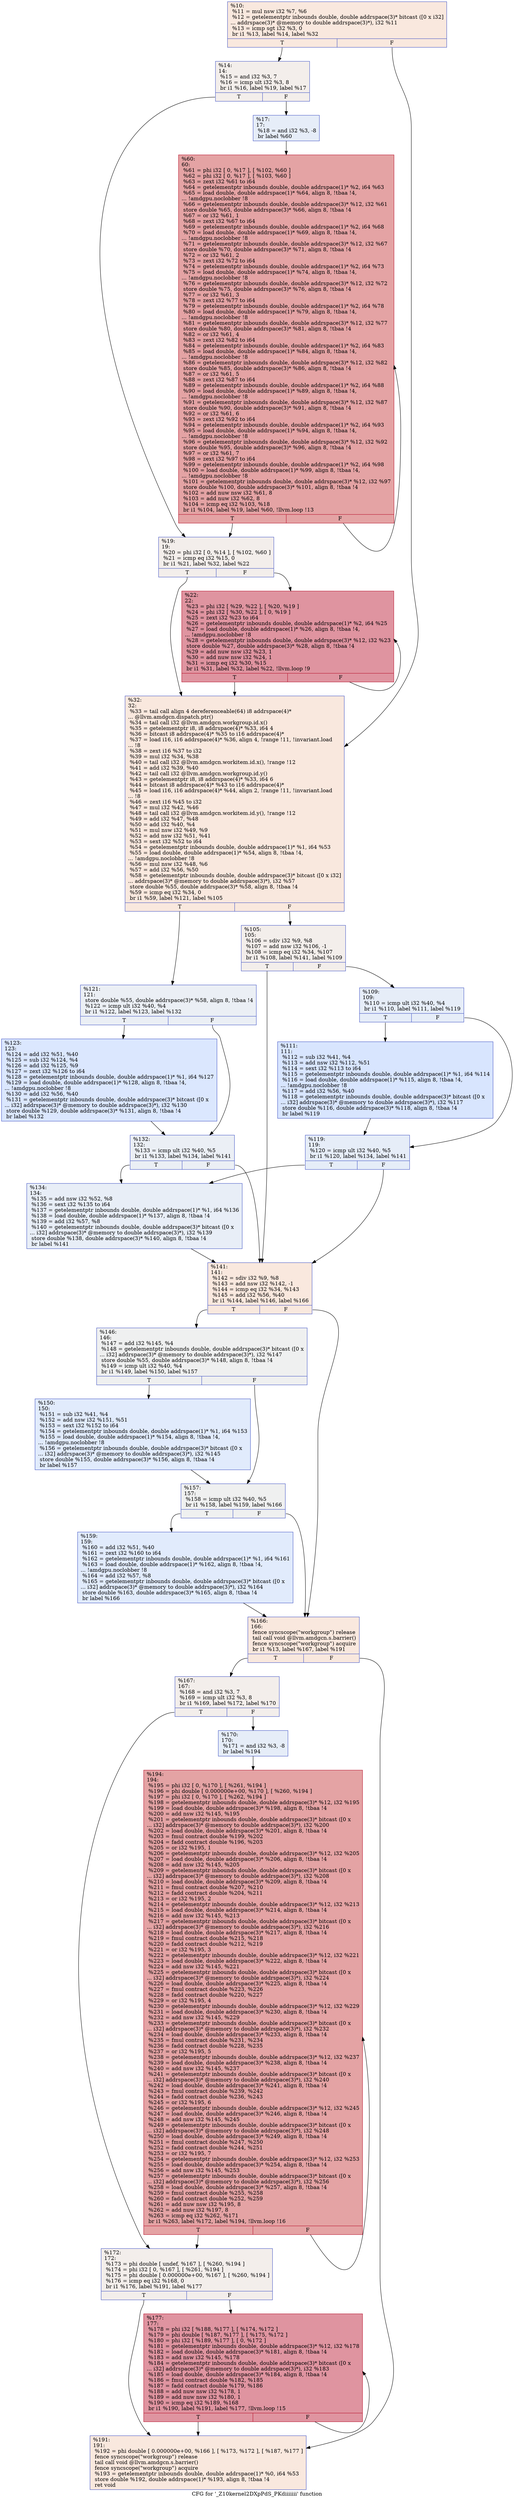 digraph "CFG for '_Z10kernel2DXpPdS_PKdiiiiiii' function" {
	label="CFG for '_Z10kernel2DXpPdS_PKdiiiiiii' function";

	Node0x5fc5570 [shape=record,color="#3d50c3ff", style=filled, fillcolor="#f2cab570",label="{%10:\l  %11 = mul nsw i32 %7, %6\l  %12 = getelementptr inbounds double, double addrspace(3)* bitcast ([0 x i32]\l... addrspace(3)* @memory to double addrspace(3)*), i32 %11\l  %13 = icmp sgt i32 %3, 0\l  br i1 %13, label %14, label %32\l|{<s0>T|<s1>F}}"];
	Node0x5fc5570:s0 -> Node0x5fc5410;
	Node0x5fc5570:s1 -> Node0x5fc6760;
	Node0x5fc5410 [shape=record,color="#3d50c3ff", style=filled, fillcolor="#e5d8d170",label="{%14:\l14:                                               \l  %15 = and i32 %3, 7\l  %16 = icmp ult i32 %3, 8\l  br i1 %16, label %19, label %17\l|{<s0>T|<s1>F}}"];
	Node0x5fc5410:s0 -> Node0x5fc5210;
	Node0x5fc5410:s1 -> Node0x5fc6af0;
	Node0x5fc6af0 [shape=record,color="#3d50c3ff", style=filled, fillcolor="#c7d7f070",label="{%17:\l17:                                               \l  %18 = and i32 %3, -8\l  br label %60\l}"];
	Node0x5fc6af0 -> Node0x5fc6cb0;
	Node0x5fc5210 [shape=record,color="#3d50c3ff", style=filled, fillcolor="#e5d8d170",label="{%19:\l19:                                               \l  %20 = phi i32 [ 0, %14 ], [ %102, %60 ]\l  %21 = icmp eq i32 %15, 0\l  br i1 %21, label %32, label %22\l|{<s0>T|<s1>F}}"];
	Node0x5fc5210:s0 -> Node0x5fc6760;
	Node0x5fc5210:s1 -> Node0x5fc6ee0;
	Node0x5fc6ee0 [shape=record,color="#b70d28ff", style=filled, fillcolor="#b70d2870",label="{%22:\l22:                                               \l  %23 = phi i32 [ %29, %22 ], [ %20, %19 ]\l  %24 = phi i32 [ %30, %22 ], [ 0, %19 ]\l  %25 = zext i32 %23 to i64\l  %26 = getelementptr inbounds double, double addrspace(1)* %2, i64 %25\l  %27 = load double, double addrspace(1)* %26, align 8, !tbaa !4,\l... !amdgpu.noclobber !8\l  %28 = getelementptr inbounds double, double addrspace(3)* %12, i32 %23\l  store double %27, double addrspace(3)* %28, align 8, !tbaa !4\l  %29 = add nuw nsw i32 %23, 1\l  %30 = add nuw nsw i32 %24, 1\l  %31 = icmp eq i32 %30, %15\l  br i1 %31, label %32, label %22, !llvm.loop !9\l|{<s0>T|<s1>F}}"];
	Node0x5fc6ee0:s0 -> Node0x5fc6760;
	Node0x5fc6ee0:s1 -> Node0x5fc6ee0;
	Node0x5fc6760 [shape=record,color="#3d50c3ff", style=filled, fillcolor="#f2cab570",label="{%32:\l32:                                               \l  %33 = tail call align 4 dereferenceable(64) i8 addrspace(4)*\l... @llvm.amdgcn.dispatch.ptr()\l  %34 = tail call i32 @llvm.amdgcn.workgroup.id.x()\l  %35 = getelementptr i8, i8 addrspace(4)* %33, i64 4\l  %36 = bitcast i8 addrspace(4)* %35 to i16 addrspace(4)*\l  %37 = load i16, i16 addrspace(4)* %36, align 4, !range !11, !invariant.load\l... !8\l  %38 = zext i16 %37 to i32\l  %39 = mul i32 %34, %38\l  %40 = tail call i32 @llvm.amdgcn.workitem.id.x(), !range !12\l  %41 = add i32 %39, %40\l  %42 = tail call i32 @llvm.amdgcn.workgroup.id.y()\l  %43 = getelementptr i8, i8 addrspace(4)* %33, i64 6\l  %44 = bitcast i8 addrspace(4)* %43 to i16 addrspace(4)*\l  %45 = load i16, i16 addrspace(4)* %44, align 2, !range !11, !invariant.load\l... !8\l  %46 = zext i16 %45 to i32\l  %47 = mul i32 %42, %46\l  %48 = tail call i32 @llvm.amdgcn.workitem.id.y(), !range !12\l  %49 = add i32 %47, %48\l  %50 = add i32 %40, %4\l  %51 = mul nsw i32 %49, %9\l  %52 = add nsw i32 %51, %41\l  %53 = sext i32 %52 to i64\l  %54 = getelementptr inbounds double, double addrspace(1)* %1, i64 %53\l  %55 = load double, double addrspace(1)* %54, align 8, !tbaa !4,\l... !amdgpu.noclobber !8\l  %56 = mul nsw i32 %48, %6\l  %57 = add i32 %56, %50\l  %58 = getelementptr inbounds double, double addrspace(3)* bitcast ([0 x i32]\l... addrspace(3)* @memory to double addrspace(3)*), i32 %57\l  store double %55, double addrspace(3)* %58, align 8, !tbaa !4\l  %59 = icmp eq i32 %34, 0\l  br i1 %59, label %121, label %105\l|{<s0>T|<s1>F}}"];
	Node0x5fc6760:s0 -> Node0x5fcb890;
	Node0x5fc6760:s1 -> Node0x5fcb920;
	Node0x5fc6cb0 [shape=record,color="#b70d28ff", style=filled, fillcolor="#c32e3170",label="{%60:\l60:                                               \l  %61 = phi i32 [ 0, %17 ], [ %102, %60 ]\l  %62 = phi i32 [ 0, %17 ], [ %103, %60 ]\l  %63 = zext i32 %61 to i64\l  %64 = getelementptr inbounds double, double addrspace(1)* %2, i64 %63\l  %65 = load double, double addrspace(1)* %64, align 8, !tbaa !4,\l... !amdgpu.noclobber !8\l  %66 = getelementptr inbounds double, double addrspace(3)* %12, i32 %61\l  store double %65, double addrspace(3)* %66, align 8, !tbaa !4\l  %67 = or i32 %61, 1\l  %68 = zext i32 %67 to i64\l  %69 = getelementptr inbounds double, double addrspace(1)* %2, i64 %68\l  %70 = load double, double addrspace(1)* %69, align 8, !tbaa !4,\l... !amdgpu.noclobber !8\l  %71 = getelementptr inbounds double, double addrspace(3)* %12, i32 %67\l  store double %70, double addrspace(3)* %71, align 8, !tbaa !4\l  %72 = or i32 %61, 2\l  %73 = zext i32 %72 to i64\l  %74 = getelementptr inbounds double, double addrspace(1)* %2, i64 %73\l  %75 = load double, double addrspace(1)* %74, align 8, !tbaa !4,\l... !amdgpu.noclobber !8\l  %76 = getelementptr inbounds double, double addrspace(3)* %12, i32 %72\l  store double %75, double addrspace(3)* %76, align 8, !tbaa !4\l  %77 = or i32 %61, 3\l  %78 = zext i32 %77 to i64\l  %79 = getelementptr inbounds double, double addrspace(1)* %2, i64 %78\l  %80 = load double, double addrspace(1)* %79, align 8, !tbaa !4,\l... !amdgpu.noclobber !8\l  %81 = getelementptr inbounds double, double addrspace(3)* %12, i32 %77\l  store double %80, double addrspace(3)* %81, align 8, !tbaa !4\l  %82 = or i32 %61, 4\l  %83 = zext i32 %82 to i64\l  %84 = getelementptr inbounds double, double addrspace(1)* %2, i64 %83\l  %85 = load double, double addrspace(1)* %84, align 8, !tbaa !4,\l... !amdgpu.noclobber !8\l  %86 = getelementptr inbounds double, double addrspace(3)* %12, i32 %82\l  store double %85, double addrspace(3)* %86, align 8, !tbaa !4\l  %87 = or i32 %61, 5\l  %88 = zext i32 %87 to i64\l  %89 = getelementptr inbounds double, double addrspace(1)* %2, i64 %88\l  %90 = load double, double addrspace(1)* %89, align 8, !tbaa !4,\l... !amdgpu.noclobber !8\l  %91 = getelementptr inbounds double, double addrspace(3)* %12, i32 %87\l  store double %90, double addrspace(3)* %91, align 8, !tbaa !4\l  %92 = or i32 %61, 6\l  %93 = zext i32 %92 to i64\l  %94 = getelementptr inbounds double, double addrspace(1)* %2, i64 %93\l  %95 = load double, double addrspace(1)* %94, align 8, !tbaa !4,\l... !amdgpu.noclobber !8\l  %96 = getelementptr inbounds double, double addrspace(3)* %12, i32 %92\l  store double %95, double addrspace(3)* %96, align 8, !tbaa !4\l  %97 = or i32 %61, 7\l  %98 = zext i32 %97 to i64\l  %99 = getelementptr inbounds double, double addrspace(1)* %2, i64 %98\l  %100 = load double, double addrspace(1)* %99, align 8, !tbaa !4,\l... !amdgpu.noclobber !8\l  %101 = getelementptr inbounds double, double addrspace(3)* %12, i32 %97\l  store double %100, double addrspace(3)* %101, align 8, !tbaa !4\l  %102 = add nuw nsw i32 %61, 8\l  %103 = add nuw i32 %62, 8\l  %104 = icmp eq i32 %103, %18\l  br i1 %104, label %19, label %60, !llvm.loop !13\l|{<s0>T|<s1>F}}"];
	Node0x5fc6cb0:s0 -> Node0x5fc5210;
	Node0x5fc6cb0:s1 -> Node0x5fc6cb0;
	Node0x5fcb920 [shape=record,color="#3d50c3ff", style=filled, fillcolor="#e5d8d170",label="{%105:\l105:                                              \l  %106 = sdiv i32 %9, %8\l  %107 = add nsw i32 %106, -1\l  %108 = icmp eq i32 %34, %107\l  br i1 %108, label %141, label %109\l|{<s0>T|<s1>F}}"];
	Node0x5fcb920:s0 -> Node0x5fcdef0;
	Node0x5fcb920:s1 -> Node0x5fcdf40;
	Node0x5fcdf40 [shape=record,color="#3d50c3ff", style=filled, fillcolor="#c7d7f070",label="{%109:\l109:                                              \l  %110 = icmp ult i32 %40, %4\l  br i1 %110, label %111, label %119\l|{<s0>T|<s1>F}}"];
	Node0x5fcdf40:s0 -> Node0x5fce110;
	Node0x5fcdf40:s1 -> Node0x5fce160;
	Node0x5fce110 [shape=record,color="#3d50c3ff", style=filled, fillcolor="#a7c5fe70",label="{%111:\l111:                                              \l  %112 = sub i32 %41, %4\l  %113 = add nsw i32 %112, %51\l  %114 = sext i32 %113 to i64\l  %115 = getelementptr inbounds double, double addrspace(1)* %1, i64 %114\l  %116 = load double, double addrspace(1)* %115, align 8, !tbaa !4,\l... !amdgpu.noclobber !8\l  %117 = add i32 %56, %40\l  %118 = getelementptr inbounds double, double addrspace(3)* bitcast ([0 x\l... i32] addrspace(3)* @memory to double addrspace(3)*), i32 %117\l  store double %116, double addrspace(3)* %118, align 8, !tbaa !4\l  br label %119\l}"];
	Node0x5fce110 -> Node0x5fce160;
	Node0x5fce160 [shape=record,color="#3d50c3ff", style=filled, fillcolor="#c7d7f070",label="{%119:\l119:                                              \l  %120 = icmp ult i32 %40, %5\l  br i1 %120, label %134, label %141\l|{<s0>T|<s1>F}}"];
	Node0x5fce160:s0 -> Node0x5fce800;
	Node0x5fce160:s1 -> Node0x5fcdef0;
	Node0x5fcb890 [shape=record,color="#3d50c3ff", style=filled, fillcolor="#d1dae970",label="{%121:\l121:                                              \l  store double %55, double addrspace(3)* %58, align 8, !tbaa !4\l  %122 = icmp ult i32 %40, %4\l  br i1 %122, label %123, label %132\l|{<s0>T|<s1>F}}"];
	Node0x5fcb890:s0 -> Node0x5fcea20;
	Node0x5fcb890:s1 -> Node0x5fcea70;
	Node0x5fcea20 [shape=record,color="#3d50c3ff", style=filled, fillcolor="#aec9fc70",label="{%123:\l123:                                              \l  %124 = add i32 %51, %40\l  %125 = sub i32 %124, %4\l  %126 = add i32 %125, %9\l  %127 = zext i32 %126 to i64\l  %128 = getelementptr inbounds double, double addrspace(1)* %1, i64 %127\l  %129 = load double, double addrspace(1)* %128, align 8, !tbaa !4,\l... !amdgpu.noclobber !8\l  %130 = add i32 %56, %40\l  %131 = getelementptr inbounds double, double addrspace(3)* bitcast ([0 x\l... i32] addrspace(3)* @memory to double addrspace(3)*), i32 %130\l  store double %129, double addrspace(3)* %131, align 8, !tbaa !4\l  br label %132\l}"];
	Node0x5fcea20 -> Node0x5fcea70;
	Node0x5fcea70 [shape=record,color="#3d50c3ff", style=filled, fillcolor="#d1dae970",label="{%132:\l132:                                              \l  %133 = icmp ult i32 %40, %5\l  br i1 %133, label %134, label %141\l|{<s0>T|<s1>F}}"];
	Node0x5fcea70:s0 -> Node0x5fce800;
	Node0x5fcea70:s1 -> Node0x5fcdef0;
	Node0x5fce800 [shape=record,color="#3d50c3ff", style=filled, fillcolor="#cbd8ee70",label="{%134:\l134:                                              \l  %135 = add nsw i32 %52, %8\l  %136 = sext i32 %135 to i64\l  %137 = getelementptr inbounds double, double addrspace(1)* %1, i64 %136\l  %138 = load double, double addrspace(1)* %137, align 8, !tbaa !4\l  %139 = add i32 %57, %8\l  %140 = getelementptr inbounds double, double addrspace(3)* bitcast ([0 x\l... i32] addrspace(3)* @memory to double addrspace(3)*), i32 %139\l  store double %138, double addrspace(3)* %140, align 8, !tbaa !4\l  br label %141\l}"];
	Node0x5fce800 -> Node0x5fcdef0;
	Node0x5fcdef0 [shape=record,color="#3d50c3ff", style=filled, fillcolor="#f2cab570",label="{%141:\l141:                                              \l  %142 = sdiv i32 %9, %8\l  %143 = add nsw i32 %142, -1\l  %144 = icmp eq i32 %34, %143\l  %145 = add i32 %56, %40\l  br i1 %144, label %146, label %166\l|{<s0>T|<s1>F}}"];
	Node0x5fcdef0:s0 -> Node0x5fcfd00;
	Node0x5fcdef0:s1 -> Node0x5fcfd50;
	Node0x5fcfd00 [shape=record,color="#3d50c3ff", style=filled, fillcolor="#dbdcde70",label="{%146:\l146:                                              \l  %147 = add i32 %145, %4\l  %148 = getelementptr inbounds double, double addrspace(3)* bitcast ([0 x\l... i32] addrspace(3)* @memory to double addrspace(3)*), i32 %147\l  store double %55, double addrspace(3)* %148, align 8, !tbaa !4\l  %149 = icmp ult i32 %40, %4\l  br i1 %149, label %150, label %157\l|{<s0>T|<s1>F}}"];
	Node0x5fcfd00:s0 -> Node0x5fd00a0;
	Node0x5fcfd00:s1 -> Node0x5fd00f0;
	Node0x5fd00a0 [shape=record,color="#3d50c3ff", style=filled, fillcolor="#bbd1f870",label="{%150:\l150:                                              \l  %151 = sub i32 %41, %4\l  %152 = add nsw i32 %151, %51\l  %153 = sext i32 %152 to i64\l  %154 = getelementptr inbounds double, double addrspace(1)* %1, i64 %153\l  %155 = load double, double addrspace(1)* %154, align 8, !tbaa !4,\l... !amdgpu.noclobber !8\l  %156 = getelementptr inbounds double, double addrspace(3)* bitcast ([0 x\l... i32] addrspace(3)* @memory to double addrspace(3)*), i32 %145\l  store double %155, double addrspace(3)* %156, align 8, !tbaa !4\l  br label %157\l}"];
	Node0x5fd00a0 -> Node0x5fd00f0;
	Node0x5fd00f0 [shape=record,color="#3d50c3ff", style=filled, fillcolor="#dbdcde70",label="{%157:\l157:                                              \l  %158 = icmp ult i32 %40, %5\l  br i1 %158, label %159, label %166\l|{<s0>T|<s1>F}}"];
	Node0x5fd00f0:s0 -> Node0x5fd06c0;
	Node0x5fd00f0:s1 -> Node0x5fcfd50;
	Node0x5fd06c0 [shape=record,color="#3d50c3ff", style=filled, fillcolor="#bbd1f870",label="{%159:\l159:                                              \l  %160 = add i32 %51, %40\l  %161 = zext i32 %160 to i64\l  %162 = getelementptr inbounds double, double addrspace(1)* %1, i64 %161\l  %163 = load double, double addrspace(1)* %162, align 8, !tbaa !4,\l... !amdgpu.noclobber !8\l  %164 = add i32 %57, %8\l  %165 = getelementptr inbounds double, double addrspace(3)* bitcast ([0 x\l... i32] addrspace(3)* @memory to double addrspace(3)*), i32 %164\l  store double %163, double addrspace(3)* %165, align 8, !tbaa !4\l  br label %166\l}"];
	Node0x5fd06c0 -> Node0x5fcfd50;
	Node0x5fcfd50 [shape=record,color="#3d50c3ff", style=filled, fillcolor="#f2cab570",label="{%166:\l166:                                              \l  fence syncscope(\"workgroup\") release\l  tail call void @llvm.amdgcn.s.barrier()\l  fence syncscope(\"workgroup\") acquire\l  br i1 %13, label %167, label %191\l|{<s0>T|<s1>F}}"];
	Node0x5fcfd50:s0 -> Node0x5fd0e80;
	Node0x5fcfd50:s1 -> Node0x5fd0ed0;
	Node0x5fd0e80 [shape=record,color="#3d50c3ff", style=filled, fillcolor="#e5d8d170",label="{%167:\l167:                                              \l  %168 = and i32 %3, 7\l  %169 = icmp ult i32 %3, 8\l  br i1 %169, label %172, label %170\l|{<s0>T|<s1>F}}"];
	Node0x5fd0e80:s0 -> Node0x5fd1130;
	Node0x5fd0e80:s1 -> Node0x5fd1180;
	Node0x5fd1180 [shape=record,color="#3d50c3ff", style=filled, fillcolor="#c7d7f070",label="{%170:\l170:                                              \l  %171 = and i32 %3, -8\l  br label %194\l}"];
	Node0x5fd1180 -> Node0x5fd1350;
	Node0x5fd1130 [shape=record,color="#3d50c3ff", style=filled, fillcolor="#e5d8d170",label="{%172:\l172:                                              \l  %173 = phi double [ undef, %167 ], [ %260, %194 ]\l  %174 = phi i32 [ 0, %167 ], [ %261, %194 ]\l  %175 = phi double [ 0.000000e+00, %167 ], [ %260, %194 ]\l  %176 = icmp eq i32 %168, 0\l  br i1 %176, label %191, label %177\l|{<s0>T|<s1>F}}"];
	Node0x5fd1130:s0 -> Node0x5fd0ed0;
	Node0x5fd1130:s1 -> Node0x5fd25c0;
	Node0x5fd25c0 [shape=record,color="#b70d28ff", style=filled, fillcolor="#b70d2870",label="{%177:\l177:                                              \l  %178 = phi i32 [ %188, %177 ], [ %174, %172 ]\l  %179 = phi double [ %187, %177 ], [ %175, %172 ]\l  %180 = phi i32 [ %189, %177 ], [ 0, %172 ]\l  %181 = getelementptr inbounds double, double addrspace(3)* %12, i32 %178\l  %182 = load double, double addrspace(3)* %181, align 8, !tbaa !4\l  %183 = add nsw i32 %145, %178\l  %184 = getelementptr inbounds double, double addrspace(3)* bitcast ([0 x\l... i32] addrspace(3)* @memory to double addrspace(3)*), i32 %183\l  %185 = load double, double addrspace(3)* %184, align 8, !tbaa !4\l  %186 = fmul contract double %182, %185\l  %187 = fadd contract double %179, %186\l  %188 = add nuw nsw i32 %178, 1\l  %189 = add nuw nsw i32 %180, 1\l  %190 = icmp eq i32 %189, %168\l  br i1 %190, label %191, label %177, !llvm.loop !15\l|{<s0>T|<s1>F}}"];
	Node0x5fd25c0:s0 -> Node0x5fd0ed0;
	Node0x5fd25c0:s1 -> Node0x5fd25c0;
	Node0x5fd0ed0 [shape=record,color="#3d50c3ff", style=filled, fillcolor="#f2cab570",label="{%191:\l191:                                              \l  %192 = phi double [ 0.000000e+00, %166 ], [ %173, %172 ], [ %187, %177 ]\l  fence syncscope(\"workgroup\") release\l  tail call void @llvm.amdgcn.s.barrier()\l  fence syncscope(\"workgroup\") acquire\l  %193 = getelementptr inbounds double, double addrspace(1)* %0, i64 %53\l  store double %192, double addrspace(1)* %193, align 8, !tbaa !4\l  ret void\l}"];
	Node0x5fd1350 [shape=record,color="#b70d28ff", style=filled, fillcolor="#c32e3170",label="{%194:\l194:                                              \l  %195 = phi i32 [ 0, %170 ], [ %261, %194 ]\l  %196 = phi double [ 0.000000e+00, %170 ], [ %260, %194 ]\l  %197 = phi i32 [ 0, %170 ], [ %262, %194 ]\l  %198 = getelementptr inbounds double, double addrspace(3)* %12, i32 %195\l  %199 = load double, double addrspace(3)* %198, align 8, !tbaa !4\l  %200 = add nsw i32 %145, %195\l  %201 = getelementptr inbounds double, double addrspace(3)* bitcast ([0 x\l... i32] addrspace(3)* @memory to double addrspace(3)*), i32 %200\l  %202 = load double, double addrspace(3)* %201, align 8, !tbaa !4\l  %203 = fmul contract double %199, %202\l  %204 = fadd contract double %196, %203\l  %205 = or i32 %195, 1\l  %206 = getelementptr inbounds double, double addrspace(3)* %12, i32 %205\l  %207 = load double, double addrspace(3)* %206, align 8, !tbaa !4\l  %208 = add nsw i32 %145, %205\l  %209 = getelementptr inbounds double, double addrspace(3)* bitcast ([0 x\l... i32] addrspace(3)* @memory to double addrspace(3)*), i32 %208\l  %210 = load double, double addrspace(3)* %209, align 8, !tbaa !4\l  %211 = fmul contract double %207, %210\l  %212 = fadd contract double %204, %211\l  %213 = or i32 %195, 2\l  %214 = getelementptr inbounds double, double addrspace(3)* %12, i32 %213\l  %215 = load double, double addrspace(3)* %214, align 8, !tbaa !4\l  %216 = add nsw i32 %145, %213\l  %217 = getelementptr inbounds double, double addrspace(3)* bitcast ([0 x\l... i32] addrspace(3)* @memory to double addrspace(3)*), i32 %216\l  %218 = load double, double addrspace(3)* %217, align 8, !tbaa !4\l  %219 = fmul contract double %215, %218\l  %220 = fadd contract double %212, %219\l  %221 = or i32 %195, 3\l  %222 = getelementptr inbounds double, double addrspace(3)* %12, i32 %221\l  %223 = load double, double addrspace(3)* %222, align 8, !tbaa !4\l  %224 = add nsw i32 %145, %221\l  %225 = getelementptr inbounds double, double addrspace(3)* bitcast ([0 x\l... i32] addrspace(3)* @memory to double addrspace(3)*), i32 %224\l  %226 = load double, double addrspace(3)* %225, align 8, !tbaa !4\l  %227 = fmul contract double %223, %226\l  %228 = fadd contract double %220, %227\l  %229 = or i32 %195, 4\l  %230 = getelementptr inbounds double, double addrspace(3)* %12, i32 %229\l  %231 = load double, double addrspace(3)* %230, align 8, !tbaa !4\l  %232 = add nsw i32 %145, %229\l  %233 = getelementptr inbounds double, double addrspace(3)* bitcast ([0 x\l... i32] addrspace(3)* @memory to double addrspace(3)*), i32 %232\l  %234 = load double, double addrspace(3)* %233, align 8, !tbaa !4\l  %235 = fmul contract double %231, %234\l  %236 = fadd contract double %228, %235\l  %237 = or i32 %195, 5\l  %238 = getelementptr inbounds double, double addrspace(3)* %12, i32 %237\l  %239 = load double, double addrspace(3)* %238, align 8, !tbaa !4\l  %240 = add nsw i32 %145, %237\l  %241 = getelementptr inbounds double, double addrspace(3)* bitcast ([0 x\l... i32] addrspace(3)* @memory to double addrspace(3)*), i32 %240\l  %242 = load double, double addrspace(3)* %241, align 8, !tbaa !4\l  %243 = fmul contract double %239, %242\l  %244 = fadd contract double %236, %243\l  %245 = or i32 %195, 6\l  %246 = getelementptr inbounds double, double addrspace(3)* %12, i32 %245\l  %247 = load double, double addrspace(3)* %246, align 8, !tbaa !4\l  %248 = add nsw i32 %145, %245\l  %249 = getelementptr inbounds double, double addrspace(3)* bitcast ([0 x\l... i32] addrspace(3)* @memory to double addrspace(3)*), i32 %248\l  %250 = load double, double addrspace(3)* %249, align 8, !tbaa !4\l  %251 = fmul contract double %247, %250\l  %252 = fadd contract double %244, %251\l  %253 = or i32 %195, 7\l  %254 = getelementptr inbounds double, double addrspace(3)* %12, i32 %253\l  %255 = load double, double addrspace(3)* %254, align 8, !tbaa !4\l  %256 = add nsw i32 %145, %253\l  %257 = getelementptr inbounds double, double addrspace(3)* bitcast ([0 x\l... i32] addrspace(3)* @memory to double addrspace(3)*), i32 %256\l  %258 = load double, double addrspace(3)* %257, align 8, !tbaa !4\l  %259 = fmul contract double %255, %258\l  %260 = fadd contract double %252, %259\l  %261 = add nuw nsw i32 %195, 8\l  %262 = add nuw i32 %197, 8\l  %263 = icmp eq i32 %262, %171\l  br i1 %263, label %172, label %194, !llvm.loop !16\l|{<s0>T|<s1>F}}"];
	Node0x5fd1350:s0 -> Node0x5fd1130;
	Node0x5fd1350:s1 -> Node0x5fd1350;
}
